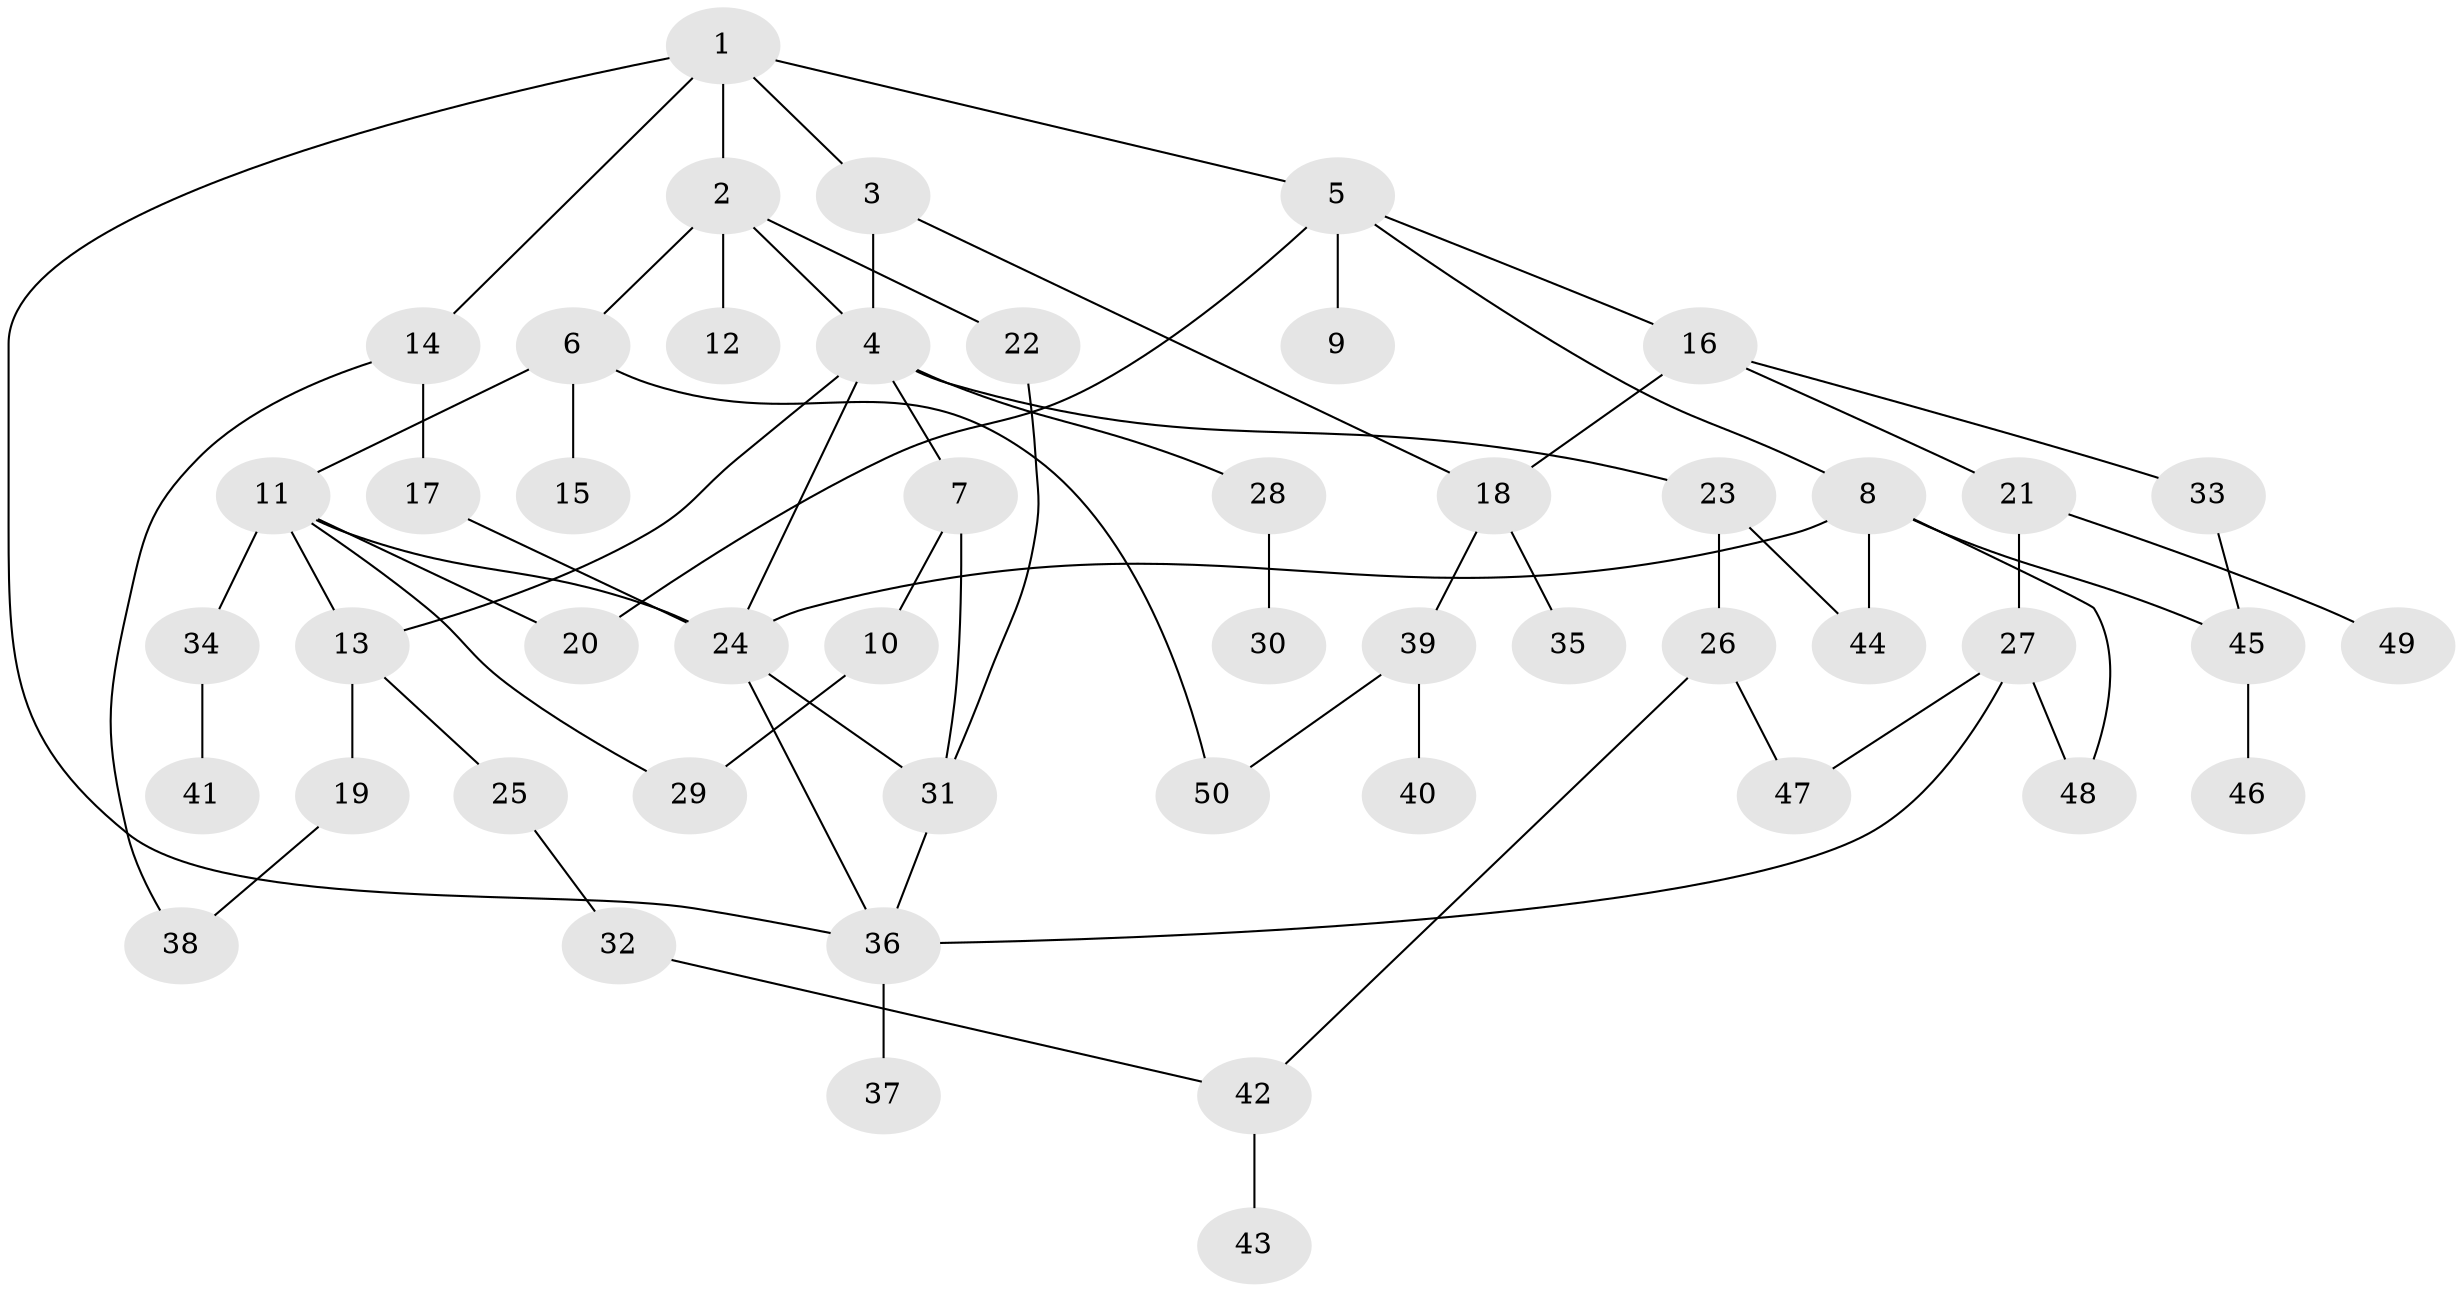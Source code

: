 // Generated by graph-tools (version 1.1) at 2025/10/02/27/25 16:10:51]
// undirected, 50 vertices, 69 edges
graph export_dot {
graph [start="1"]
  node [color=gray90,style=filled];
  1;
  2;
  3;
  4;
  5;
  6;
  7;
  8;
  9;
  10;
  11;
  12;
  13;
  14;
  15;
  16;
  17;
  18;
  19;
  20;
  21;
  22;
  23;
  24;
  25;
  26;
  27;
  28;
  29;
  30;
  31;
  32;
  33;
  34;
  35;
  36;
  37;
  38;
  39;
  40;
  41;
  42;
  43;
  44;
  45;
  46;
  47;
  48;
  49;
  50;
  1 -- 2;
  1 -- 3;
  1 -- 5;
  1 -- 14;
  1 -- 36;
  2 -- 4;
  2 -- 6;
  2 -- 12;
  2 -- 22;
  3 -- 18;
  3 -- 4;
  4 -- 7;
  4 -- 13;
  4 -- 23;
  4 -- 28;
  4 -- 24;
  5 -- 8;
  5 -- 9;
  5 -- 16;
  5 -- 20;
  6 -- 11;
  6 -- 15;
  6 -- 50;
  7 -- 10;
  7 -- 31;
  8 -- 24;
  8 -- 44;
  8 -- 45;
  8 -- 48;
  10 -- 29;
  11 -- 20;
  11 -- 29;
  11 -- 34;
  11 -- 13;
  11 -- 24;
  13 -- 19;
  13 -- 25;
  14 -- 17;
  14 -- 38;
  16 -- 18;
  16 -- 21;
  16 -- 33;
  17 -- 24;
  18 -- 35;
  18 -- 39;
  19 -- 38;
  21 -- 27;
  21 -- 49;
  22 -- 31;
  23 -- 26;
  23 -- 44;
  24 -- 31;
  24 -- 36;
  25 -- 32;
  26 -- 42;
  26 -- 47;
  27 -- 48;
  27 -- 36;
  27 -- 47;
  28 -- 30;
  31 -- 36;
  32 -- 42;
  33 -- 45;
  34 -- 41;
  36 -- 37;
  39 -- 40;
  39 -- 50;
  42 -- 43;
  45 -- 46;
}

